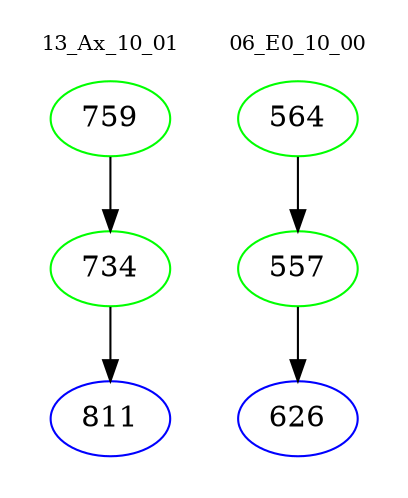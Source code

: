 digraph{
subgraph cluster_0 {
color = white
label = "13_Ax_10_01";
fontsize=10;
T0_759 [label="759", color="green"]
T0_759 -> T0_734 [color="black"]
T0_734 [label="734", color="green"]
T0_734 -> T0_811 [color="black"]
T0_811 [label="811", color="blue"]
}
subgraph cluster_1 {
color = white
label = "06_E0_10_00";
fontsize=10;
T1_564 [label="564", color="green"]
T1_564 -> T1_557 [color="black"]
T1_557 [label="557", color="green"]
T1_557 -> T1_626 [color="black"]
T1_626 [label="626", color="blue"]
}
}
